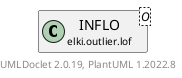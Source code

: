 @startuml
    remove .*\.(Instance|Par|Parameterizer|Factory)$
    set namespaceSeparator none
    hide empty fields
    hide empty methods

    class "<size:14>INFLO.Par\n<size:10>elki.outlier.lof" as elki.outlier.lof.INFLO.Par<O> [[INFLO.Par.html]] {
        {static} +M_ID: OptionID
        {static} +K_ID: OptionID
        #distance: Distance<? super O>
        #m: double
        #k: int
        +configure(Parameterization): void
        +make(): INFLO<O>
    }

    interface "<size:14>Parameterizer\n<size:10>elki.utilities.optionhandling" as elki.utilities.optionhandling.Parameterizer [[../../utilities/optionhandling/Parameterizer.html]] {
        {abstract} +make(): Object
    }
    class "<size:14>INFLO\n<size:10>elki.outlier.lof" as elki.outlier.lof.INFLO<O> [[INFLO.html]]

    elki.utilities.optionhandling.Parameterizer <|.. elki.outlier.lof.INFLO.Par
    elki.outlier.lof.INFLO +-- elki.outlier.lof.INFLO.Par

    center footer UMLDoclet 2.0.19, PlantUML 1.2022.8
@enduml
